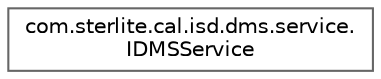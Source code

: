 digraph "Graphical Class Hierarchy"
{
 // LATEX_PDF_SIZE
  bgcolor="transparent";
  edge [fontname=Helvetica,fontsize=10,labelfontname=Helvetica,labelfontsize=10];
  node [fontname=Helvetica,fontsize=10,shape=box,height=0.2,width=0.4];
  rankdir="LR";
  Node0 [id="Node000000",label="com.sterlite.cal.isd.dms.service.\lIDMSService",height=0.2,width=0.4,color="grey40", fillcolor="white", style="filled",URL="$interfacecom_1_1sterlite_1_1cal_1_1isd_1_1dms_1_1service_1_1_i_d_m_s_service.html",tooltip=" "];
}
